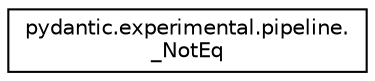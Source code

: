 digraph "Graphical Class Hierarchy"
{
 // LATEX_PDF_SIZE
  edge [fontname="Helvetica",fontsize="10",labelfontname="Helvetica",labelfontsize="10"];
  node [fontname="Helvetica",fontsize="10",shape=record];
  rankdir="LR";
  Node0 [label="pydantic.experimental.pipeline.\l_NotEq",height=0.2,width=0.4,color="black", fillcolor="white", style="filled",URL="$classpydantic_1_1experimental_1_1pipeline_1_1__NotEq.html",tooltip=" "];
}
